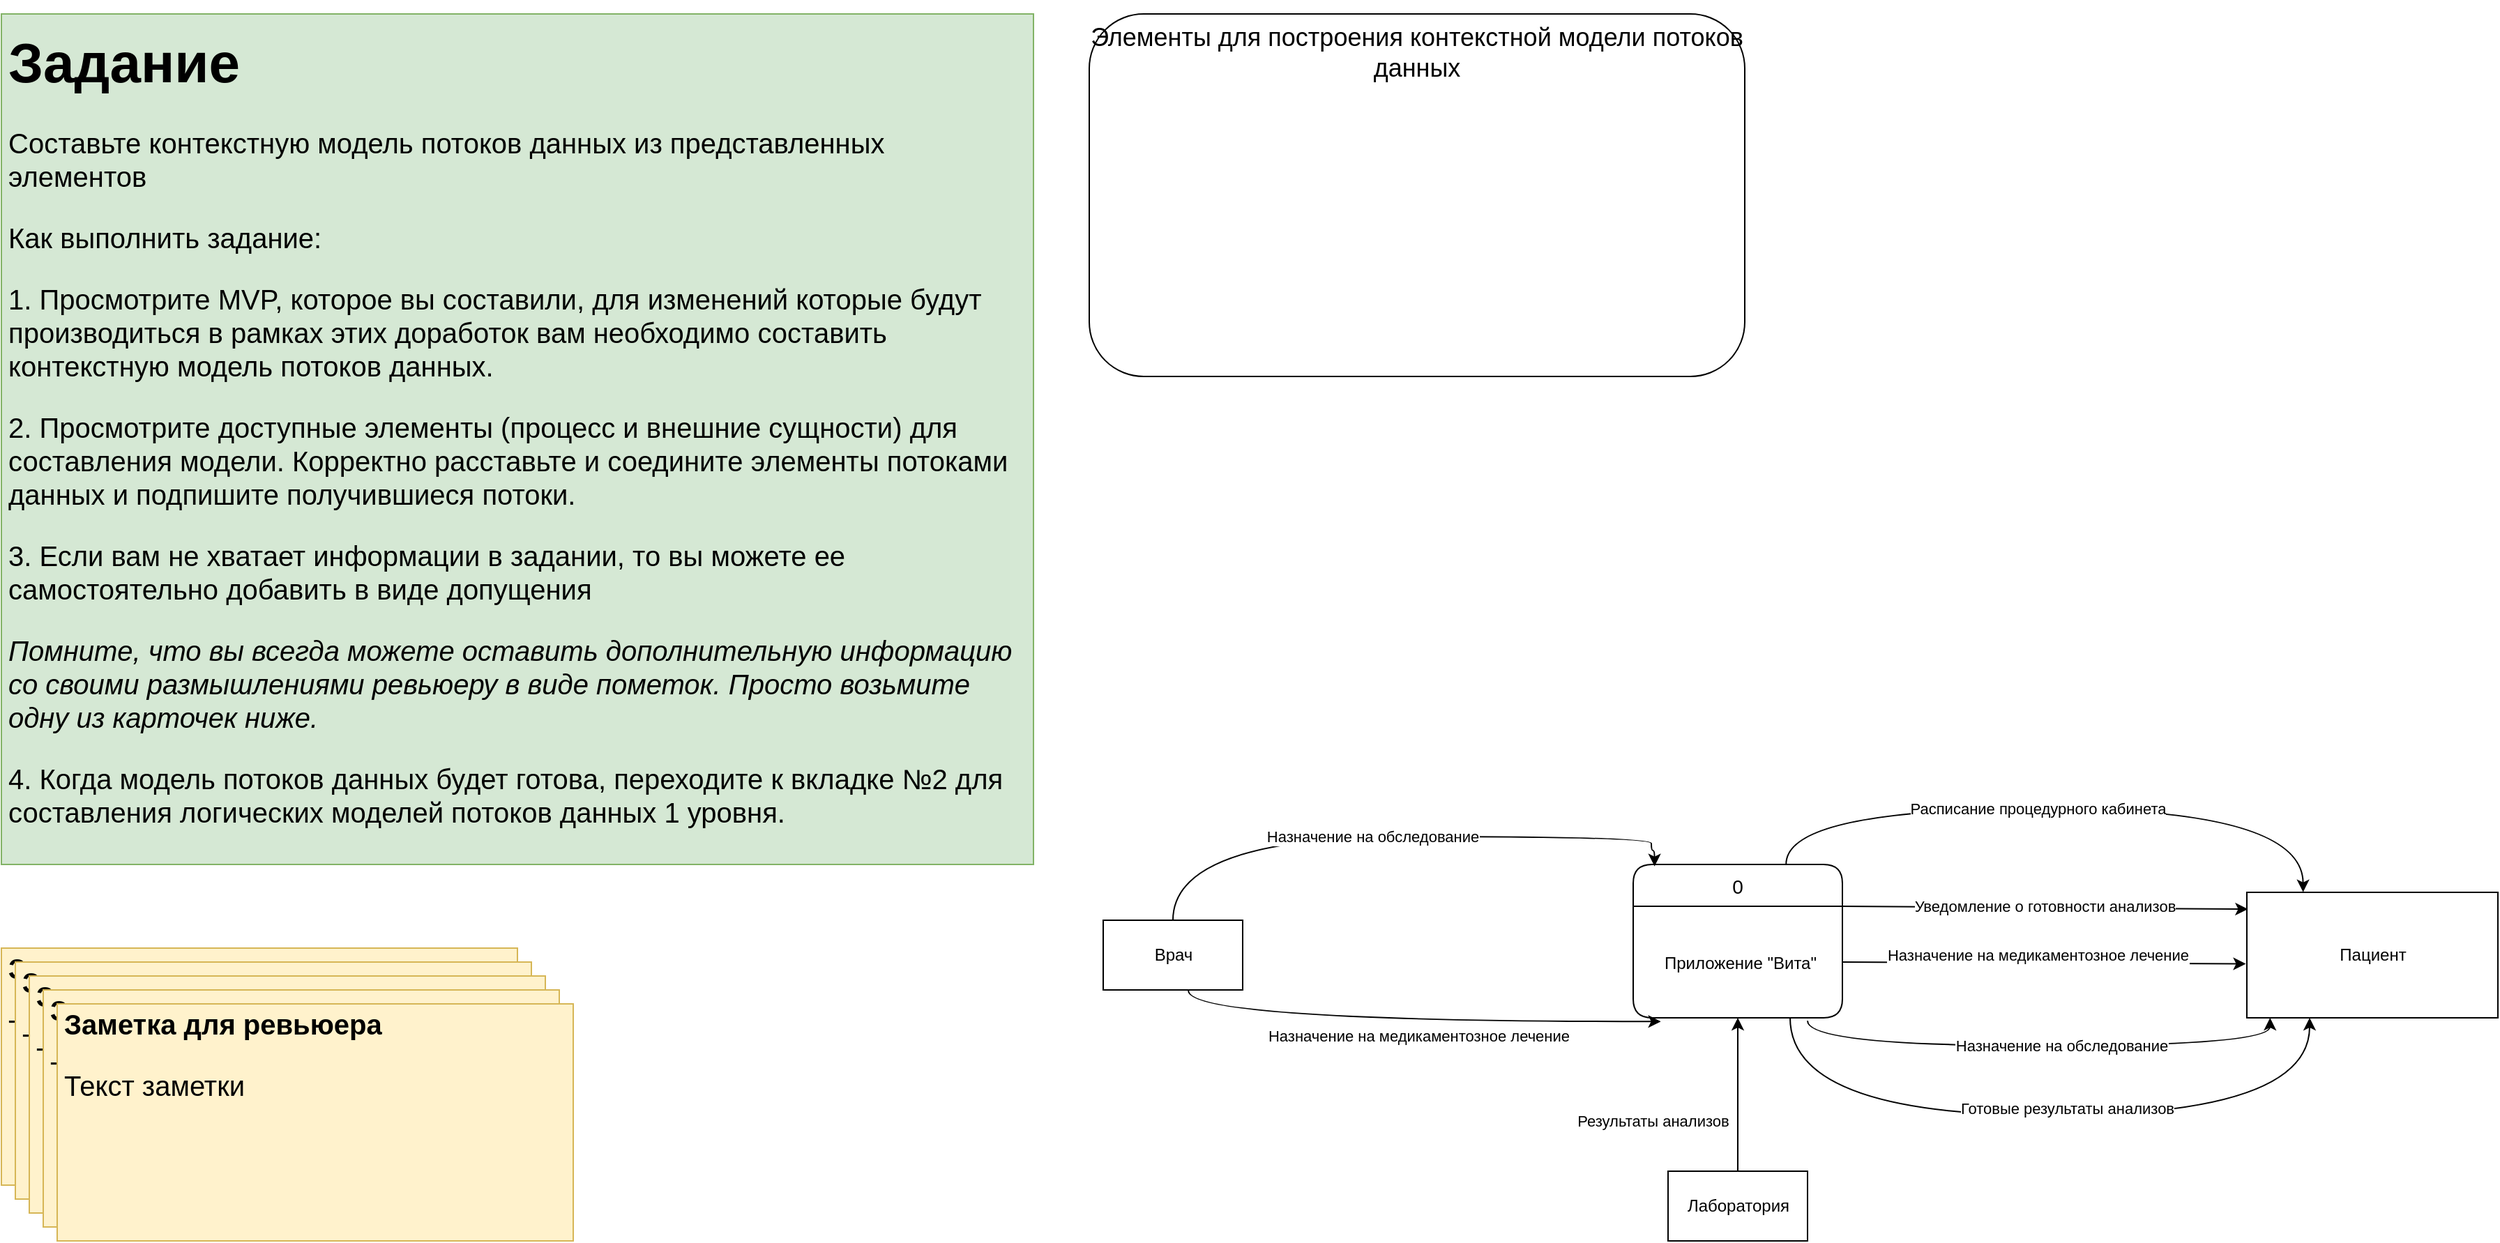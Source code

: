 <mxfile version="26.2.13" pages="2">
  <diagram id="FZimzOWbiY0pmrnXrLaN" name="DFD контекстная">
    <mxGraphModel dx="2255" dy="1994" grid="1" gridSize="10" guides="1" tooltips="1" connect="1" arrows="1" fold="1" page="1" pageScale="1" pageWidth="827" pageHeight="1169" math="0" shadow="0">
      <root>
        <mxCell id="0" />
        <mxCell id="1" parent="0" />
        <mxCell id="komNeLyyzliTDDAAMzvB-7" value="&lt;font style=&quot;font-size: 18px;&quot;&gt;Элементы для построения&amp;nbsp;&lt;span style=&quot;caret-color: rgb(0, 0, 0); text-align: start; text-size-adjust: auto;&quot; data-reactroot=&quot;&quot; class=&quot;notion-enable-hover&quot; data-token-index=&quot;0&quot;&gt;контекстной модели потоков данных&lt;/span&gt;&lt;/font&gt;" style="rounded=1;whiteSpace=wrap;html=1;verticalAlign=top;" parent="1" vertex="1">
          <mxGeometry x="10" y="-1120" width="470" height="260" as="geometry" />
        </mxCell>
        <mxCell id="komNeLyyzliTDDAAMzvB-3" value="Врач" style="html=1;dashed=0;whitespace=wrap;" parent="1" vertex="1">
          <mxGeometry x="20" y="-470" width="100" height="50" as="geometry" />
        </mxCell>
        <mxCell id="komNeLyyzliTDDAAMzvB-4" value="Лаборатория" style="html=1;dashed=0;whitespace=wrap;" parent="1" vertex="1">
          <mxGeometry x="425" y="-290" width="100" height="50" as="geometry" />
        </mxCell>
        <mxCell id="komNeLyyzliTDDAAMzvB-5" value="Пациент" style="html=1;dashed=0;whitespace=wrap;" parent="1" vertex="1">
          <mxGeometry x="840" y="-490" width="180" height="90" as="geometry" />
        </mxCell>
        <mxCell id="komNeLyyzliTDDAAMzvB-8" value="&lt;h1&gt;&lt;font style=&quot;font-size: 40px;&quot;&gt;Задание&lt;/font&gt;&lt;/h1&gt;&lt;font style=&quot;font-size: 20px;&quot;&gt;Составьте контекстную модель потоков данных из представленных элементов&lt;br&gt;&lt;/font&gt;&lt;p style=&quot;font-size: 20px;&quot;&gt;&lt;font style=&quot;font-size: 20px;&quot;&gt;Как выполнить задание:&lt;/font&gt;&lt;/p&gt;&lt;p style=&quot;font-size: 20px;&quot;&gt;&lt;font style=&quot;font-size: 20px;&quot;&gt;1. Просмотрите MVP, которое вы составили, для изменений которые будут производиться в рамках этих доработок вам необходимо составить контекстную модель потоков данных.&amp;nbsp;&lt;/font&gt;&lt;/p&gt;&lt;p style=&quot;font-size: 20px;&quot;&gt;2. Просмотрите доступные элементы (процесс и внешние сущности) для составления модели.&lt;span style=&quot;background-color: initial;&quot;&gt;&amp;nbsp;Корректно расставьте и соедините элементы потоками данных и подпишите получившиеся потоки.&lt;/span&gt;&lt;/p&gt;&lt;p style=&quot;font-size: 20px;&quot;&gt;&lt;font style=&quot;font-size: 20px;&quot;&gt;3. Если вам не хватает информации в задании, то вы можете ее самостоятельно добавить в виде допущения&lt;/font&gt;&lt;/p&gt;&lt;p style=&quot;font-size: 20px;&quot;&gt;&lt;i&gt;Помните, что вы всегда можете оставить дополнительную информацию со своими размышлениями ревьюеру в виде пометок. Просто возьмите одну из карточек ниже.&amp;nbsp;&lt;/i&gt;&lt;/p&gt;&lt;p style=&quot;font-size: 20px;&quot;&gt;&lt;font style=&quot;font-size: 20px;&quot;&gt;4. Когда модель потоков данных будет готова, переходите к вкладке №2 для составления логических моделей потоков данных 1 уровня.&lt;/font&gt;&lt;/p&gt;" style="text;html=1;strokeColor=#82b366;fillColor=#d5e8d4;spacing=5;spacingTop=-20;whiteSpace=wrap;overflow=hidden;rounded=0;fontSize=16;" parent="1" vertex="1">
          <mxGeometry x="-770" y="-1120" width="740" height="610" as="geometry" />
        </mxCell>
        <mxCell id="komNeLyyzliTDDAAMzvB-9" value="&lt;h1 style=&quot;font-size: 20px;&quot;&gt;&lt;font style=&quot;font-size: 20px;&quot;&gt;Заметка для ревьюера&lt;/font&gt;&lt;/h1&gt;&lt;p style=&quot;font-size: 20px;&quot;&gt;&lt;font style=&quot;font-size: 20px;&quot;&gt;Текст заметки&lt;/font&gt;&lt;/p&gt;" style="text;html=1;strokeColor=#d6b656;fillColor=#fff2cc;spacing=5;spacingTop=-20;whiteSpace=wrap;overflow=hidden;rounded=0;fontSize=20;" parent="1" vertex="1">
          <mxGeometry x="-770" y="-450" width="370" height="170" as="geometry" />
        </mxCell>
        <mxCell id="komNeLyyzliTDDAAMzvB-10" value="&lt;h1 style=&quot;font-size: 20px;&quot;&gt;&lt;font style=&quot;font-size: 20px;&quot;&gt;Заметка для ревьюера&lt;/font&gt;&lt;/h1&gt;&lt;p style=&quot;font-size: 20px;&quot;&gt;&lt;font style=&quot;font-size: 20px;&quot;&gt;Текст заметки&lt;/font&gt;&lt;/p&gt;" style="text;html=1;strokeColor=#d6b656;fillColor=#fff2cc;spacing=5;spacingTop=-20;whiteSpace=wrap;overflow=hidden;rounded=0;fontSize=20;" parent="1" vertex="1">
          <mxGeometry x="-760" y="-440" width="370" height="170" as="geometry" />
        </mxCell>
        <mxCell id="komNeLyyzliTDDAAMzvB-11" value="&lt;h1 style=&quot;font-size: 20px;&quot;&gt;&lt;font style=&quot;font-size: 20px;&quot;&gt;Заметка для ревьюера&lt;/font&gt;&lt;/h1&gt;&lt;p style=&quot;font-size: 20px;&quot;&gt;&lt;font style=&quot;font-size: 20px;&quot;&gt;Текст заметки&lt;/font&gt;&lt;/p&gt;" style="text;html=1;strokeColor=#d6b656;fillColor=#fff2cc;spacing=5;spacingTop=-20;whiteSpace=wrap;overflow=hidden;rounded=0;fontSize=20;" parent="1" vertex="1">
          <mxGeometry x="-750" y="-430" width="370" height="170" as="geometry" />
        </mxCell>
        <mxCell id="komNeLyyzliTDDAAMzvB-12" value="&lt;h1 style=&quot;font-size: 20px;&quot;&gt;&lt;font style=&quot;font-size: 20px;&quot;&gt;Заметка для ревьюера&lt;/font&gt;&lt;/h1&gt;&lt;p style=&quot;font-size: 20px;&quot;&gt;&lt;font style=&quot;font-size: 20px;&quot;&gt;Текст заметки&lt;/font&gt;&lt;/p&gt;" style="text;html=1;strokeColor=#d6b656;fillColor=#fff2cc;spacing=5;spacingTop=-20;whiteSpace=wrap;overflow=hidden;rounded=0;fontSize=20;" parent="1" vertex="1">
          <mxGeometry x="-740" y="-420" width="370" height="170" as="geometry" />
        </mxCell>
        <mxCell id="komNeLyyzliTDDAAMzvB-13" value="&lt;h1 style=&quot;font-size: 20px;&quot;&gt;&lt;font style=&quot;font-size: 20px;&quot;&gt;Заметка для ревьюера&lt;/font&gt;&lt;/h1&gt;&lt;p style=&quot;font-size: 20px;&quot;&gt;&lt;font style=&quot;font-size: 20px;&quot;&gt;Текст заметки&lt;/font&gt;&lt;/p&gt;" style="text;html=1;strokeColor=#d6b656;fillColor=#fff2cc;spacing=5;spacingTop=-20;whiteSpace=wrap;overflow=hidden;rounded=0;fontSize=20;" parent="1" vertex="1">
          <mxGeometry x="-730" y="-410" width="370" height="170" as="geometry" />
        </mxCell>
        <mxCell id="rhUK0AfXt017CsrgmApv-1" value="0" style="swimlane;childLayout=stackLayout;horizontal=1;startSize=30;horizontalStack=0;rounded=1;fontSize=14;fontStyle=0;strokeWidth=1;resizeParent=0;resizeLast=1;shadow=0;dashed=0;align=center;fillColor=#FFFFFF;" parent="1" vertex="1">
          <mxGeometry x="400" y="-510" width="150" height="110" as="geometry" />
        </mxCell>
        <mxCell id="rhUK0AfXt017CsrgmApv-2" value="Приложение &quot;Вита&quot;" style="align=center;strokeColor=none;fillColor=none;spacingLeft=4;fontSize=12;verticalAlign=middle;resizable=0;rotatable=0;part=1;" parent="rhUK0AfXt017CsrgmApv-1" vertex="1">
          <mxGeometry y="30" width="150" height="80" as="geometry" />
        </mxCell>
        <mxCell id="-xv1wTOaCMGoX4qrAlVD-1" value="" style="endArrow=classic;html=1;rounded=0;edgeStyle=orthogonalEdgeStyle;curved=1;entryX=0.102;entryY=0.012;entryDx=0;entryDy=0;entryPerimeter=0;exitX=0.5;exitY=0;exitDx=0;exitDy=0;" parent="1" source="komNeLyyzliTDDAAMzvB-3" target="rhUK0AfXt017CsrgmApv-1" edge="1">
          <mxGeometry width="50" height="50" relative="1" as="geometry">
            <mxPoint x="74.0" y="-534.2" as="sourcePoint" />
            <mxPoint x="413.05" y="-574.66" as="targetPoint" />
            <Array as="points">
              <mxPoint x="70" y="-530" />
              <mxPoint x="413" y="-530" />
              <mxPoint x="413" y="-520" />
              <mxPoint x="415" y="-520" />
            </Array>
          </mxGeometry>
        </mxCell>
        <mxCell id="rqwDStogeKvwR1cn4bST-1" value="Назначение на обследование" style="edgeLabel;html=1;align=center;verticalAlign=middle;resizable=0;points=[];" parent="-xv1wTOaCMGoX4qrAlVD-1" connectable="0" vertex="1">
          <mxGeometry x="-0.199" y="2" relative="1" as="geometry">
            <mxPoint x="32" y="2" as="offset" />
          </mxGeometry>
        </mxCell>
        <mxCell id="rqwDStogeKvwR1cn4bST-2" value="" style="endArrow=classic;html=1;rounded=0;entryX=0.098;entryY=0.999;entryDx=0;entryDy=0;exitX=0.84;exitY=1.025;exitDx=0;exitDy=0;exitPerimeter=0;entryPerimeter=0;edgeStyle=orthogonalEdgeStyle;curved=1;" parent="1" edge="1">
          <mxGeometry width="50" height="50" relative="1" as="geometry">
            <mxPoint x="525" y="-397.91" as="sourcePoint" />
            <mxPoint x="856.64" y="-400.0" as="targetPoint" />
            <Array as="points">
              <mxPoint x="525" y="-380" />
              <mxPoint x="857" y="-380" />
            </Array>
          </mxGeometry>
        </mxCell>
        <mxCell id="rqwDStogeKvwR1cn4bST-3" value="&lt;div&gt;Назначение на обследование&lt;/div&gt;" style="edgeLabel;html=1;align=center;verticalAlign=middle;resizable=0;points=[];" parent="rqwDStogeKvwR1cn4bST-2" connectable="0" vertex="1">
          <mxGeometry x="0.006" y="-5" relative="1" as="geometry">
            <mxPoint x="14" y="-5" as="offset" />
          </mxGeometry>
        </mxCell>
        <mxCell id="rqwDStogeKvwR1cn4bST-5" value="" style="endArrow=classic;html=1;rounded=0;exitX=0.731;exitY=-0.002;exitDx=0;exitDy=0;entryX=0.224;entryY=-0.002;entryDx=0;entryDy=0;entryPerimeter=0;exitPerimeter=0;edgeStyle=orthogonalEdgeStyle;curved=1;" parent="1" source="rhUK0AfXt017CsrgmApv-1" target="komNeLyyzliTDDAAMzvB-5" edge="1">
          <mxGeometry width="50" height="50" relative="1" as="geometry">
            <mxPoint x="430" y="-660" as="sourcePoint" />
            <mxPoint x="880" y="-560" as="targetPoint" />
            <Array as="points">
              <mxPoint x="510" y="-550" />
              <mxPoint x="880" y="-550" />
            </Array>
          </mxGeometry>
        </mxCell>
        <mxCell id="rqwDStogeKvwR1cn4bST-6" value="Расписание процедурного кабинета" style="edgeLabel;html=1;align=center;verticalAlign=middle;resizable=0;points=[];" parent="rqwDStogeKvwR1cn4bST-5" connectable="0" vertex="1">
          <mxGeometry x="-0.727" y="2" relative="1" as="geometry">
            <mxPoint x="156" y="2" as="offset" />
          </mxGeometry>
        </mxCell>
        <mxCell id="rqwDStogeKvwR1cn4bST-7" value="" style="endArrow=classic;html=1;rounded=0;entryX=0.5;entryY=1;entryDx=0;entryDy=0;exitX=0.5;exitY=0;exitDx=0;exitDy=0;" parent="1" source="komNeLyyzliTDDAAMzvB-4" target="rhUK0AfXt017CsrgmApv-2" edge="1">
          <mxGeometry width="50" height="50" relative="1" as="geometry">
            <mxPoint x="430" y="-460" as="sourcePoint" />
            <mxPoint x="480" y="-510" as="targetPoint" />
          </mxGeometry>
        </mxCell>
        <mxCell id="rqwDStogeKvwR1cn4bST-8" value="Результаты анализов" style="edgeLabel;html=1;align=center;verticalAlign=middle;resizable=0;points=[];" parent="rqwDStogeKvwR1cn4bST-7" connectable="0" vertex="1">
          <mxGeometry x="0.034" y="-3" relative="1" as="geometry">
            <mxPoint x="-64" y="21" as="offset" />
          </mxGeometry>
        </mxCell>
        <mxCell id="rqwDStogeKvwR1cn4bST-10" value="" style="endArrow=classic;html=1;rounded=0;exitX=0.75;exitY=1;exitDx=0;exitDy=0;entryX=0.25;entryY=1;entryDx=0;entryDy=0;edgeStyle=orthogonalEdgeStyle;curved=1;" parent="1" source="rhUK0AfXt017CsrgmApv-2" target="komNeLyyzliTDDAAMzvB-5" edge="1">
          <mxGeometry width="50" height="50" relative="1" as="geometry">
            <mxPoint x="430" y="-460" as="sourcePoint" />
            <mxPoint x="810" y="-400" as="targetPoint" />
            <Array as="points">
              <mxPoint x="512" y="-330" />
              <mxPoint x="885" y="-330" />
            </Array>
          </mxGeometry>
        </mxCell>
        <mxCell id="rqwDStogeKvwR1cn4bST-11" value="Готовые результаты анализов" style="edgeLabel;html=1;align=center;verticalAlign=middle;resizable=0;points=[];" parent="rqwDStogeKvwR1cn4bST-10" connectable="0" vertex="1">
          <mxGeometry x="0.346" relative="1" as="geometry">
            <mxPoint x="-77" y="-5" as="offset" />
          </mxGeometry>
        </mxCell>
        <mxCell id="rqwDStogeKvwR1cn4bST-12" value="" style="endArrow=classic;html=1;rounded=0;entryX=0.004;entryY=0.134;entryDx=0;entryDy=0;entryPerimeter=0;exitX=1;exitY=0;exitDx=0;exitDy=0;" parent="1" source="rhUK0AfXt017CsrgmApv-2" target="komNeLyyzliTDDAAMzvB-5" edge="1">
          <mxGeometry width="50" height="50" relative="1" as="geometry">
            <mxPoint x="430" y="-480" as="sourcePoint" />
            <mxPoint x="480" y="-530" as="targetPoint" />
          </mxGeometry>
        </mxCell>
        <mxCell id="rqwDStogeKvwR1cn4bST-13" value="Уведомление о готовности анализов" style="edgeLabel;html=1;align=center;verticalAlign=middle;resizable=0;points=[];" parent="rqwDStogeKvwR1cn4bST-12" connectable="0" vertex="1">
          <mxGeometry x="-0.006" relative="1" as="geometry">
            <mxPoint y="-1" as="offset" />
          </mxGeometry>
        </mxCell>
        <mxCell id="rqwDStogeKvwR1cn4bST-14" value="" style="endArrow=classic;html=1;rounded=0;exitX=0.611;exitY=1.009;exitDx=0;exitDy=0;entryX=0.132;entryY=1.033;entryDx=0;entryDy=0;exitPerimeter=0;entryPerimeter=0;edgeStyle=orthogonalEdgeStyle;curved=1;" parent="1" source="komNeLyyzliTDDAAMzvB-3" target="rhUK0AfXt017CsrgmApv-2" edge="1">
          <mxGeometry width="50" height="50" relative="1" as="geometry">
            <mxPoint x="590" y="-530" as="sourcePoint" />
            <mxPoint x="640" y="-580" as="targetPoint" />
          </mxGeometry>
        </mxCell>
        <mxCell id="rqwDStogeKvwR1cn4bST-15" value="Назначение на медикаментозное лечение" style="edgeLabel;html=1;align=center;verticalAlign=middle;resizable=0;points=[];" parent="rqwDStogeKvwR1cn4bST-14" connectable="0" vertex="1">
          <mxGeometry x="0.174" relative="1" as="geometry">
            <mxPoint x="-25" y="10" as="offset" />
          </mxGeometry>
        </mxCell>
        <mxCell id="rqwDStogeKvwR1cn4bST-16" value="" style="endArrow=classic;html=1;rounded=0;entryX=-0.004;entryY=0.57;entryDx=0;entryDy=0;exitX=1;exitY=0.5;exitDx=0;exitDy=0;entryPerimeter=0;" parent="1" source="rhUK0AfXt017CsrgmApv-2" target="komNeLyyzliTDDAAMzvB-5" edge="1">
          <mxGeometry width="50" height="50" relative="1" as="geometry">
            <mxPoint x="590" y="-530" as="sourcePoint" />
            <mxPoint x="640" y="-580" as="targetPoint" />
          </mxGeometry>
        </mxCell>
        <mxCell id="rqwDStogeKvwR1cn4bST-17" value="Назначение на медикаментозное лечение" style="edgeLabel;html=1;align=center;verticalAlign=middle;resizable=0;points=[];" parent="rqwDStogeKvwR1cn4bST-16" connectable="0" vertex="1">
          <mxGeometry x="-0.791" y="2" relative="1" as="geometry">
            <mxPoint x="110" y="-3" as="offset" />
          </mxGeometry>
        </mxCell>
      </root>
    </mxGraphModel>
  </diagram>
  <diagram id="5hfhekeH1kYWlCb4wukP" name="DFD логические">
    <mxGraphModel grid="1" page="1" gridSize="10" guides="1" tooltips="1" connect="1" arrows="1" fold="1" pageScale="1" pageWidth="827" pageHeight="1169" math="0" shadow="0">
      <root>
        <mxCell id="0" />
        <mxCell id="1" parent="0" />
        <mxCell id="a9Sl7O8uez9xCAdCzFx1-1" value="&lt;font style=&quot;font-size: 20px;&quot;&gt;Элементы для построения л&lt;span style=&quot;caret-color: rgb(0, 0, 0); text-align: start; text-size-adjust: auto;&quot; data-reactroot=&quot;&quot; class=&quot;notion-enable-hover&quot; data-token-index=&quot;0&quot;&gt;огических моделей потоков данных уровня 1&lt;/span&gt;&lt;/font&gt;" style="rounded=1;whiteSpace=wrap;html=1;verticalAlign=top;" vertex="1" parent="1">
          <mxGeometry x="14" y="-1120" width="800" height="320" as="geometry" />
        </mxCell>
        <mxCell id="a9Sl7O8uez9xCAdCzFx1-50" value="Пациент" style="html=1;fontSize=11;" vertex="1" parent="1">
          <mxGeometry x="40" y="-1070" width="110" height="50" as="geometry" />
        </mxCell>
        <mxCell id="a9Sl7O8uez9xCAdCzFx1-51" value="Врач" style="html=1;fontSize=11;" vertex="1" parent="1">
          <mxGeometry x="170" y="-1070" width="110" height="50" as="geometry" />
        </mxCell>
        <mxCell id="a9Sl7O8uez9xCAdCzFx1-52" value="Пациент" style="html=1;fontSize=11;" vertex="1" parent="1">
          <mxGeometry x="510" y="-1070" width="110" height="50" as="geometry" />
        </mxCell>
        <mxCell id="a9Sl7O8uez9xCAdCzFx1-53" value="Врач" style="html=1;fontSize=11;" vertex="1" parent="1">
          <mxGeometry x="640" y="-1070" width="110" height="50" as="geometry" />
        </mxCell>
        <mxCell id="a9Sl7O8uez9xCAdCzFx1-55" value="Лаборатория" style="html=1;fontSize=11;" vertex="1" parent="1">
          <mxGeometry x="100" y="-1010" width="110" height="50" as="geometry" />
        </mxCell>
        <mxCell id="JQqJk8gsrpiBfC45wu2H-1" value="&lt;h1&gt;&lt;font style=&quot;font-size: 40px;&quot;&gt;Задание&lt;/font&gt;&lt;/h1&gt;&lt;font style=&quot;font-size: 20px;&quot;&gt;Составьте две логические модели потоков данных 1 уровня из представленных элементов. По одной для каждого процесса.&lt;br&gt;&lt;/font&gt;&lt;p style=&quot;font-size: 20px;&quot;&gt;&lt;font style=&quot;font-size: 20px;&quot;&gt;Как выполнить задание:&lt;/font&gt;&lt;/p&gt;&lt;span style=&quot;font-size: 20px;&quot;&gt;1. Просмотрите MVP, которое вы составили, для изменений которые будут производиться в рамках этих доработок вам необходимо составить две логические модели потоков данных.&amp;nbsp;&lt;/span&gt;&lt;p style=&quot;font-size: 20px;&quot;&gt;2. Просмотрите доступные элементы (процесс и внешние сущности) для составления модели.&lt;span style=&quot;background-color: initial;&quot;&gt;&amp;nbsp;Корректно расставьте, соедините элементы потоками данных и подпишите получившиеся потоки.&amp;nbsp;&lt;/span&gt;&lt;/p&gt;&lt;p style=&quot;font-size: 20px;&quot;&gt;3. Добавьте в модели потоков данных к каждому процессу недостающие хранилища данных.&lt;/p&gt;&lt;p style=&quot;font-size: 20px;&quot;&gt;&lt;font style=&quot;font-size: 20px;&quot;&gt;4. Если вам не хватает информации в задании, то вы можете ее самостоятельно добавить в виде допущения&lt;/font&gt;&lt;/p&gt;&lt;p style=&quot;font-size: 20px;&quot;&gt;&lt;i&gt;Помните, что вы всегда можете оставить дополнительную информацию со своими размышлениями ревьюеру в виде пометок. Просто возьмите одну из карточек ниже.&amp;nbsp;&lt;/i&gt;&lt;/p&gt;&lt;p style=&quot;font-size: 20px;&quot;&gt;&lt;font style=&quot;font-size: 20px;&quot;&gt;5. Когда модели потоков данных будут готовы сохраните получившийся файл в формате .drawio, он понадобиться вам в части &quot;Ревью&quot;&lt;/font&gt;&lt;/p&gt;" style="text;html=1;strokeColor=#82b366;fillColor=#d5e8d4;spacing=5;spacingTop=-20;whiteSpace=wrap;overflow=hidden;rounded=0;fontSize=16;" vertex="1" parent="1">
          <mxGeometry x="-770" y="-1120" width="740" height="660" as="geometry" />
        </mxCell>
        <mxCell id="JQqJk8gsrpiBfC45wu2H-2" value="&lt;h1 style=&quot;font-size: 20px;&quot;&gt;&lt;font style=&quot;font-size: 20px;&quot;&gt;Заметка для ревьюера&lt;/font&gt;&lt;/h1&gt;&lt;p style=&quot;font-size: 20px;&quot;&gt;&lt;font style=&quot;font-size: 20px;&quot;&gt;Текст заметки&lt;/font&gt;&lt;/p&gt;" style="text;html=1;strokeColor=#d6b656;fillColor=#fff2cc;spacing=5;spacingTop=-20;whiteSpace=wrap;overflow=hidden;rounded=0;fontSize=20;" vertex="1" parent="1">
          <mxGeometry x="-770" y="-410" width="370" height="170" as="geometry" />
        </mxCell>
        <mxCell id="JQqJk8gsrpiBfC45wu2H-3" value="&lt;h1 style=&quot;font-size: 20px;&quot;&gt;&lt;font style=&quot;font-size: 20px;&quot;&gt;Заметка для ревьюера&lt;/font&gt;&lt;/h1&gt;&lt;p style=&quot;font-size: 20px;&quot;&gt;&lt;font style=&quot;font-size: 20px;&quot;&gt;Текст заметки&lt;/font&gt;&lt;/p&gt;" style="text;html=1;strokeColor=#d6b656;fillColor=#fff2cc;spacing=5;spacingTop=-20;whiteSpace=wrap;overflow=hidden;rounded=0;fontSize=20;" vertex="1" parent="1">
          <mxGeometry x="-760" y="-400" width="370" height="170" as="geometry" />
        </mxCell>
        <mxCell id="JQqJk8gsrpiBfC45wu2H-4" value="&lt;h1 style=&quot;font-size: 20px;&quot;&gt;&lt;font style=&quot;font-size: 20px;&quot;&gt;Заметка для ревьюера&lt;/font&gt;&lt;/h1&gt;&lt;p style=&quot;font-size: 20px;&quot;&gt;&lt;font style=&quot;font-size: 20px;&quot;&gt;Текст заметки&lt;/font&gt;&lt;/p&gt;" style="text;html=1;strokeColor=#d6b656;fillColor=#fff2cc;spacing=5;spacingTop=-20;whiteSpace=wrap;overflow=hidden;rounded=0;fontSize=20;" vertex="1" parent="1">
          <mxGeometry x="-750" y="-390" width="370" height="170" as="geometry" />
        </mxCell>
        <mxCell id="JQqJk8gsrpiBfC45wu2H-5" value="&lt;h1 style=&quot;font-size: 20px;&quot;&gt;&lt;font style=&quot;font-size: 20px;&quot;&gt;Заметка для ревьюера&lt;/font&gt;&lt;/h1&gt;&lt;p style=&quot;font-size: 20px;&quot;&gt;&lt;font style=&quot;font-size: 20px;&quot;&gt;Текст заметки&lt;/font&gt;&lt;/p&gt;" style="text;html=1;strokeColor=#d6b656;fillColor=#fff2cc;spacing=5;spacingTop=-20;whiteSpace=wrap;overflow=hidden;rounded=0;fontSize=20;" vertex="1" parent="1">
          <mxGeometry x="-740" y="-380" width="370" height="170" as="geometry" />
        </mxCell>
        <mxCell id="TyFQIvKSNbhwDLeUT2OL-1" value="1" style="swimlane;childLayout=stackLayout;horizontal=1;startSize=30;horizontalStack=0;rounded=1;fontSize=14;fontStyle=0;strokeWidth=1;resizeParent=0;resizeLast=1;shadow=0;dashed=0;align=center;fillColor=#FFFFFF;" vertex="1" parent="1">
          <mxGeometry x="80" y="-940" width="150" height="110" as="geometry" />
        </mxCell>
        <mxCell id="TyFQIvKSNbhwDLeUT2OL-2" value="Пройти обследование" style="align=center;strokeColor=none;fillColor=none;spacingLeft=4;fontSize=12;verticalAlign=middle;resizable=0;rotatable=0;part=1;" vertex="1" parent="TyFQIvKSNbhwDLeUT2OL-1">
          <mxGeometry y="30" width="150" height="80" as="geometry" />
        </mxCell>
        <mxCell id="jfRJq12P8PdNFq7zpwv4-1" value="2" style="swimlane;childLayout=stackLayout;horizontal=1;startSize=30;horizontalStack=0;rounded=1;fontSize=14;fontStyle=0;strokeWidth=1;resizeParent=0;resizeLast=1;shadow=0;dashed=0;align=center;fillColor=#FFFFFF;" vertex="1" parent="1">
          <mxGeometry x="560" y="-1000" width="150" height="110" as="geometry" />
        </mxCell>
        <mxCell id="jfRJq12P8PdNFq7zpwv4-2" value="Пройти&#xa;медикаментозное &#xa;лечение" style="align=center;strokeColor=none;fillColor=none;spacingLeft=4;fontSize=12;verticalAlign=middle;resizable=0;rotatable=0;part=1;" vertex="1" parent="jfRJq12P8PdNFq7zpwv4-1">
          <mxGeometry y="30" width="150" height="80" as="geometry" />
        </mxCell>
        <mxCell id="L70A5ztjR8rKNJokJIc0-8" value="Пациент" style="html=1;fontSize=11;" vertex="1" parent="1">
          <mxGeometry x="2170" y="-470" width="120" height="80" as="geometry" />
        </mxCell>
        <mxCell id="L70A5ztjR8rKNJokJIc0-9" value="Врач" style="html=1;fontSize=11;" vertex="1" parent="1">
          <mxGeometry x="1270" y="-445" width="110" height="50" as="geometry" />
        </mxCell>
        <mxCell id="L70A5ztjR8rKNJokJIc0-10" value="2" style="swimlane;childLayout=stackLayout;horizontal=1;startSize=30;horizontalStack=0;rounded=1;fontSize=14;fontStyle=0;strokeWidth=1;resizeParent=0;resizeLast=1;shadow=0;dashed=0;align=center;fillColor=#FFFFFF;" vertex="1" parent="1">
          <mxGeometry x="1680" y="-475" width="150" height="110" as="geometry" />
        </mxCell>
        <mxCell id="L70A5ztjR8rKNJokJIc0-11" value="Пройти&#xa;медикаментозное &#xa;лечение" style="align=center;strokeColor=none;fillColor=none;spacingLeft=4;fontSize=12;verticalAlign=middle;resizable=0;rotatable=0;part=1;" vertex="1" parent="L70A5ztjR8rKNJokJIc0-10">
          <mxGeometry y="30" width="150" height="80" as="geometry" />
        </mxCell>
        <mxCell id="L70A5ztjR8rKNJokJIc0-12" value="" style="endArrow=classic;html=1;rounded=0;exitX=1;exitY=0.5;exitDx=0;exitDy=0;entryX=-0.002;entryY=0.334;entryDx=0;entryDy=0;entryPerimeter=0;" edge="1" parent="1" source="L70A5ztjR8rKNJokJIc0-9" target="L70A5ztjR8rKNJokJIc0-11">
          <mxGeometry width="50" height="50" relative="1" as="geometry">
            <mxPoint x="1450" y="-250" as="sourcePoint" />
            <mxPoint x="1500" y="-300" as="targetPoint" />
          </mxGeometry>
        </mxCell>
        <mxCell id="L70A5ztjR8rKNJokJIc0-13" value="&lt;font style=&quot;vertical-align: inherit;&quot;&gt;&lt;font style=&quot;vertical-align: inherit;&quot;&gt;Назначение на медикаментозное лечение&lt;/font&gt;&lt;/font&gt;" style="edgeLabel;html=1;align=center;verticalAlign=middle;resizable=0;points=[];" vertex="1" connectable="0" parent="L70A5ztjR8rKNJokJIc0-12">
          <mxGeometry x="-0.486" y="-3" relative="1" as="geometry">
            <mxPoint x="73" y="-13" as="offset" />
          </mxGeometry>
        </mxCell>
        <mxCell id="6K7-s2O2QnYuFedG0h4t-11" value="" style="endArrow=classic;html=1;rounded=0;exitX=1;exitY=0.25;exitDx=0;exitDy=0;entryX=0.012;entryY=0.558;entryDx=0;entryDy=0;entryPerimeter=0;" edge="1" parent="1" source="L70A5ztjR8rKNJokJIc0-11" target="L70A5ztjR8rKNJokJIc0-8">
          <mxGeometry width="50" height="50" relative="1" as="geometry">
            <mxPoint x="1600" y="-150" as="sourcePoint" />
            <mxPoint x="1650" y="-200" as="targetPoint" />
          </mxGeometry>
        </mxCell>
        <mxCell id="6K7-s2O2QnYuFedG0h4t-12" value="Назначение на медикаментозное лечение" style="edgeLabel;html=1;align=center;verticalAlign=middle;resizable=0;points=[];" connectable="0" vertex="1" parent="6K7-s2O2QnYuFedG0h4t-11">
          <mxGeometry x="0.324" y="1" relative="1" as="geometry">
            <mxPoint x="-95" y="-6" as="offset" />
          </mxGeometry>
        </mxCell>
        <mxCell id="tlpzsxxJ8cz3qUtW_Xs9-31" value="D1" style="html=1;dashed=0;whiteSpace=wrap;shape=mxgraph.dfd.dataStoreID;align=left;spacingLeft=3;points=[[0,0],[0.5,0],[1,0],[0,0.5],[1,0.5],[0,1],[0.5,1],[1,1]];" vertex="1" parent="1">
          <mxGeometry x="1685" y="-650" width="100" height="30" as="geometry" />
        </mxCell>
        <mxCell id="tlpzsxxJ8cz3qUtW_Xs9-32" value="Данные пациента" style="text;html=1;align=center;verticalAlign=middle;whiteSpace=wrap;rounded=0;" vertex="1" parent="1">
          <mxGeometry x="1725" y="-650" width="110" height="30" as="geometry" />
        </mxCell>
        <mxCell id="tlpzsxxJ8cz3qUtW_Xs9-33" value="Данные пациента" style="endArrow=classic;html=1;rounded=0;exitX=0.25;exitY=1;exitDx=0;exitDy=0;entryX=0.48;entryY=-0.002;entryDx=0;entryDy=0;entryPerimeter=0;" edge="1" parent="1" source="tlpzsxxJ8cz3qUtW_Xs9-32" target="L70A5ztjR8rKNJokJIc0-10">
          <mxGeometry x="-0.014" y="10" width="50" height="50" relative="1" as="geometry">
            <mxPoint x="1778" y="-590" as="sourcePoint" />
            <mxPoint x="1710" y="-510" as="targetPoint" />
            <mxPoint as="offset" />
          </mxGeometry>
        </mxCell>
        <mxCell id="ON08YwDZ9W8FQqUgZkx1-6" value="Пациент" style="html=1;fontSize=11;" vertex="1" parent="1">
          <mxGeometry x="770" y="-520" width="140" height="90" as="geometry" />
        </mxCell>
        <mxCell id="ON08YwDZ9W8FQqUgZkx1-7" value="Лаборатория" style="html=1;fontSize=11;" vertex="1" parent="1">
          <mxGeometry x="450" y="-660" width="110" height="50" as="geometry" />
        </mxCell>
        <mxCell id="ON08YwDZ9W8FQqUgZkx1-8" value="1" style="swimlane;childLayout=stackLayout;horizontal=1;startSize=30;horizontalStack=0;rounded=1;fontSize=14;fontStyle=0;strokeWidth=1;resizeParent=0;resizeLast=1;shadow=0;dashed=0;align=center;fillColor=#FFFFFF;" vertex="1" parent="1">
          <mxGeometry x="430" y="-530" width="150" height="110" as="geometry" />
        </mxCell>
        <mxCell id="ON08YwDZ9W8FQqUgZkx1-9" value="Пройти обследование" style="align=center;strokeColor=none;fillColor=none;spacingLeft=4;fontSize=12;verticalAlign=middle;resizable=0;rotatable=0;part=1;" vertex="1" parent="ON08YwDZ9W8FQqUgZkx1-8">
          <mxGeometry y="30" width="150" height="80" as="geometry" />
        </mxCell>
        <mxCell id="ON08YwDZ9W8FQqUgZkx1-10" value="" style="endArrow=classic;html=1;rounded=0;exitX=0.997;exitY=0.4;exitDx=0;exitDy=0;entryX=-0.012;entryY=0.342;entryDx=0;entryDy=0;exitPerimeter=0;entryPerimeter=0;" edge="1" parent="1" target="ON08YwDZ9W8FQqUgZkx1-9">
          <mxGeometry width="50" height="50" relative="1" as="geometry">
            <mxPoint x="230" y="-474" as="sourcePoint" />
            <mxPoint x="420" y="-474" as="targetPoint" />
          </mxGeometry>
        </mxCell>
        <mxCell id="ON08YwDZ9W8FQqUgZkx1-11" value="&lt;font style=&quot;vertical-align: inherit;&quot;&gt;&lt;font style=&quot;vertical-align: inherit;&quot;&gt;&lt;font style=&quot;vertical-align: inherit;&quot;&gt;&lt;font style=&quot;vertical-align: inherit;&quot;&gt;Назначение на обследование&lt;/font&gt;&lt;/font&gt;&lt;/font&gt;&lt;/font&gt;" style="edgeLabel;html=1;align=center;verticalAlign=middle;resizable=0;points=[];" connectable="0" vertex="1" parent="ON08YwDZ9W8FQqUgZkx1-10">
          <mxGeometry x="-0.279" relative="1" as="geometry">
            <mxPoint x="22" as="offset" />
          </mxGeometry>
        </mxCell>
        <mxCell id="ON08YwDZ9W8FQqUgZkx1-15" value="" style="endArrow=classic;html=1;rounded=0;entryX=0.015;entryY=0.29;entryDx=0;entryDy=0;entryPerimeter=0;exitX=1.004;exitY=0.07;exitDx=0;exitDy=0;exitPerimeter=0;" edge="1" parent="1" source="ON08YwDZ9W8FQqUgZkx1-9" target="ON08YwDZ9W8FQqUgZkx1-6">
          <mxGeometry width="50" height="50" relative="1" as="geometry">
            <mxPoint x="610" y="-500" as="sourcePoint" />
            <mxPoint x="767.2" y="-500.0" as="targetPoint" />
          </mxGeometry>
        </mxCell>
        <mxCell id="ON08YwDZ9W8FQqUgZkx1-19" value="&lt;font style=&quot;font-size: 9px;&quot;&gt;Назначение&amp;nbsp;&lt;/font&gt;&lt;div&gt;&lt;font style=&quot;font-size: 9px;&quot;&gt;на обследование&lt;/font&gt;&lt;/div&gt;" style="edgeLabel;html=1;align=center;verticalAlign=middle;resizable=0;points=[];" connectable="0" vertex="1" parent="1">
          <mxGeometry x="589.998" y="-380.002" as="geometry">
            <mxPoint x="80" y="-117" as="offset" />
          </mxGeometry>
        </mxCell>
        <mxCell id="ON08YwDZ9W8FQqUgZkx1-20" value="D1" style="html=1;dashed=0;whiteSpace=wrap;shape=mxgraph.dfd.dataStoreID;align=left;spacingLeft=3;points=[[0,0],[0.5,0],[1,0],[0,0.5],[1,0.5],[0,1],[0.5,1],[1,1]];" vertex="1" parent="1">
          <mxGeometry x="450" y="-290" width="95" height="30" as="geometry" />
        </mxCell>
        <mxCell id="ON08YwDZ9W8FQqUgZkx1-21" value="Расписание процедурного кабинета" style="text;html=1;align=left;verticalAlign=middle;whiteSpace=wrap;rounded=0;" vertex="1" parent="1">
          <mxGeometry x="483.5" y="-290" width="165" height="30" as="geometry" />
        </mxCell>
        <mxCell id="ON08YwDZ9W8FQqUgZkx1-24" value="" style="endArrow=classic;html=1;rounded=0;exitX=0.835;exitY=0.986;exitDx=0;exitDy=0;entryX=0.25;entryY=1;entryDx=0;entryDy=0;edgeStyle=orthogonalEdgeStyle;curved=1;exitPerimeter=0;" edge="1" parent="1" source="ON08YwDZ9W8FQqUgZkx1-9" target="ON08YwDZ9W8FQqUgZkx1-6">
          <mxGeometry width="50" height="50" relative="1" as="geometry">
            <mxPoint x="620" y="-560" as="sourcePoint" />
            <mxPoint x="670" y="-610" as="targetPoint" />
            <Array as="points">
              <mxPoint x="580" y="-421" />
              <mxPoint x="580" y="-400" />
              <mxPoint x="805" y="-400" />
            </Array>
          </mxGeometry>
        </mxCell>
        <mxCell id="ON08YwDZ9W8FQqUgZkx1-26" value="&lt;font style=&quot;font-size: 9px;&quot;&gt;Расписание&amp;nbsp;&lt;/font&gt;&lt;div&gt;&lt;font style=&quot;font-size: 9px;&quot;&gt;процедурного кабинета&lt;/font&gt;&lt;/div&gt;" style="edgeLabel;html=1;align=center;verticalAlign=middle;resizable=0;points=[];" connectable="0" vertex="1" parent="1">
          <mxGeometry x="685.003" y="-379.997" as="geometry">
            <mxPoint x="-4" y="-14" as="offset" />
          </mxGeometry>
        </mxCell>
        <mxCell id="ON08YwDZ9W8FQqUgZkx1-34" value="" style="endArrow=classic;html=1;rounded=0;entryX=0.25;entryY=1;entryDx=0;entryDy=0;exitX=0.158;exitY=-0.03;exitDx=0;exitDy=0;exitPerimeter=0;" edge="1" parent="1" source="ON08YwDZ9W8FQqUgZkx1-20" target="ON08YwDZ9W8FQqUgZkx1-9">
          <mxGeometry width="50" height="50" relative="1" as="geometry">
            <mxPoint x="700" y="-674.41" as="sourcePoint" />
            <mxPoint x="648.8" y="-610.0" as="targetPoint" />
          </mxGeometry>
        </mxCell>
        <mxCell id="ON08YwDZ9W8FQqUgZkx1-35" value="&lt;font style=&quot;font-size: 9px;&quot;&gt;Расписание работы&amp;nbsp;&lt;/font&gt;&lt;div&gt;&lt;font style=&quot;font-size: 9px;&quot;&gt;процедурного кабинета&lt;/font&gt;&lt;/div&gt;" style="edgeLabel;html=1;align=center;verticalAlign=middle;resizable=0;points=[];" connectable="0" vertex="1" parent="ON08YwDZ9W8FQqUgZkx1-34">
          <mxGeometry x="-0.053" relative="1" as="geometry">
            <mxPoint y="-13" as="offset" />
          </mxGeometry>
        </mxCell>
        <mxCell id="ON08YwDZ9W8FQqUgZkx1-54" value="Врач" style="html=1;fontSize=11;" vertex="1" parent="1">
          <mxGeometry x="120" y="-500" width="110" height="50" as="geometry" />
        </mxCell>
        <mxCell id="ON08YwDZ9W8FQqUgZkx1-57" value="" style="endArrow=classic;html=1;rounded=0;entryX=0.25;entryY=0;entryDx=0;entryDy=0;exitX=0.63;exitY=1.017;exitDx=0;exitDy=0;exitPerimeter=0;" edge="1" parent="1">
          <mxGeometry width="50" height="50" relative="1" as="geometry">
            <mxPoint x="530" y="-420.0" as="sourcePoint" />
            <mxPoint x="530.25" y="-291.36" as="targetPoint" />
          </mxGeometry>
        </mxCell>
        <mxCell id="ON08YwDZ9W8FQqUgZkx1-58" value="&lt;font style=&quot;font-size: 9px;&quot;&gt;График работы врача&lt;/font&gt;&lt;div&gt;&lt;font style=&quot;font-size: 9px;&quot;&gt;процедурного&lt;/font&gt;&lt;/div&gt;&lt;div&gt;&lt;font style=&quot;font-size: 9px;&quot;&gt;кабинета&lt;/font&gt;&lt;/div&gt;" style="edgeLabel;html=1;align=center;verticalAlign=middle;resizable=0;points=[];" connectable="0" vertex="1" parent="ON08YwDZ9W8FQqUgZkx1-57">
          <mxGeometry x="-0.053" relative="1" as="geometry">
            <mxPoint x="4" y="49" as="offset" />
          </mxGeometry>
        </mxCell>
        <mxCell id="ON08YwDZ9W8FQqUgZkx1-59" value="" style="endArrow=classic;html=1;rounded=0;exitX=0.5;exitY=1;exitDx=0;exitDy=0;entryX=0.5;entryY=0;entryDx=0;entryDy=0;" edge="1" parent="1" source="ON08YwDZ9W8FQqUgZkx1-7" target="ON08YwDZ9W8FQqUgZkx1-8">
          <mxGeometry width="50" height="50" relative="1" as="geometry">
            <mxPoint x="470" y="-554" as="sourcePoint" />
            <mxPoint x="520" y="-604" as="targetPoint" />
          </mxGeometry>
        </mxCell>
        <mxCell id="ON08YwDZ9W8FQqUgZkx1-60" value="&lt;font style=&quot;font-size: 9px;&quot;&gt;Результаты&lt;/font&gt;&lt;div&gt;&lt;font style=&quot;font-size: 9px;&quot;&gt;анализов&lt;/font&gt;&lt;/div&gt;" style="edgeLabel;html=1;align=center;verticalAlign=middle;resizable=0;points=[];" connectable="0" vertex="1" parent="ON08YwDZ9W8FQqUgZkx1-59">
          <mxGeometry x="-0.139" relative="1" as="geometry">
            <mxPoint y="-9" as="offset" />
          </mxGeometry>
        </mxCell>
        <mxCell id="ON08YwDZ9W8FQqUgZkx1-61" value="" style="endArrow=classic;html=1;rounded=0;entryX=0.259;entryY=-0.033;entryDx=0;entryDy=0;entryPerimeter=0;exitX=0.815;exitY=0.006;exitDx=0;exitDy=0;exitPerimeter=0;edgeStyle=orthogonalEdgeStyle;curved=1;" edge="1" parent="1" source="ON08YwDZ9W8FQqUgZkx1-8" target="ON08YwDZ9W8FQqUgZkx1-6">
          <mxGeometry width="50" height="50" relative="1" as="geometry">
            <mxPoint x="580" y="-512" as="sourcePoint" />
            <mxPoint x="767" y="-514" as="targetPoint" />
            <Array as="points">
              <mxPoint x="552" y="-560" />
              <mxPoint x="806" y="-560" />
            </Array>
          </mxGeometry>
        </mxCell>
        <mxCell id="ON08YwDZ9W8FQqUgZkx1-62" value="&lt;font style=&quot;font-size: 9px;&quot;&gt;Готовые результаты анализов&lt;/font&gt;" style="edgeLabel;html=1;align=center;verticalAlign=middle;resizable=0;points=[];" connectable="0" vertex="1" parent="ON08YwDZ9W8FQqUgZkx1-61">
          <mxGeometry x="0.04" relative="1" as="geometry">
            <mxPoint x="-8" as="offset" />
          </mxGeometry>
        </mxCell>
        <mxCell id="wQR4z2GORKJV2QPRhzok-1" value="D1 &quot;Данные пациента&quot; заполняется при заполнении личных данных в кабинете или подписании договора с Клиникой" style="shape=note;whiteSpace=wrap;html=1;backgroundOutline=1;darkOpacity=0.05;fillColor=#fff2cc;strokeColor=#d6b656;" vertex="1" parent="1">
          <mxGeometry x="1725" y="-830" width="175" height="150" as="geometry" />
        </mxCell>
        <mxCell id="odPKl5V5-aE7pzabFQJq-1" value="" style="endArrow=classic;html=1;rounded=0;entryX=0;entryY=0.75;entryDx=0;entryDy=0;" edge="1" parent="1" target="ON08YwDZ9W8FQqUgZkx1-6">
          <mxGeometry width="50" height="50" relative="1" as="geometry">
            <mxPoint x="580" y="-448" as="sourcePoint" />
            <mxPoint x="767" y="-450" as="targetPoint" />
          </mxGeometry>
        </mxCell>
        <mxCell id="odPKl5V5-aE7pzabFQJq-2" value="&lt;font style=&quot;font-size: 9px;&quot;&gt;Уведомление о готовности&lt;/font&gt;&lt;div&gt;&lt;font style=&quot;font-size: 9px;&quot;&gt;анализов&lt;/font&gt;&lt;/div&gt;" style="edgeLabel;html=1;align=center;verticalAlign=middle;resizable=0;points=[];" connectable="0" vertex="1" parent="odPKl5V5-aE7pzabFQJq-1">
          <mxGeometry x="0.226" y="1" relative="1" as="geometry">
            <mxPoint x="-6" y="12" as="offset" />
          </mxGeometry>
        </mxCell>
        <mxCell id="odPKl5V5-aE7pzabFQJq-53" value="D2" style="html=1;dashed=0;whiteSpace=wrap;shape=mxgraph.dfd.dataStoreID;align=left;spacingLeft=3;points=[[0,0],[0.5,0],[1,0],[0,0.5],[1,0.5],[0,1],[0.5,1],[1,1]];" vertex="1" parent="1">
          <mxGeometry x="195" y="-660" width="100" height="30" as="geometry" />
        </mxCell>
        <mxCell id="odPKl5V5-aE7pzabFQJq-54" value="Результаты анализов" style="text;html=1;align=center;verticalAlign=middle;whiteSpace=wrap;rounded=0;" vertex="1" parent="1">
          <mxGeometry x="235" y="-660" width="130" height="30" as="geometry" />
        </mxCell>
        <mxCell id="odPKl5V5-aE7pzabFQJq-55" value="" style="endArrow=classic;html=1;rounded=0;exitX=0;exitY=0;exitDx=0;exitDy=0;entryX=0.16;entryY=1;entryDx=0;entryDy=0;entryPerimeter=0;" edge="1" parent="1" source="ON08YwDZ9W8FQqUgZkx1-9" target="odPKl5V5-aE7pzabFQJq-53">
          <mxGeometry width="50" height="50" relative="1" as="geometry">
            <mxPoint x="430" y="-510" as="sourcePoint" />
            <mxPoint x="270" y="-590" as="targetPoint" />
          </mxGeometry>
        </mxCell>
        <mxCell id="odPKl5V5-aE7pzabFQJq-57" value="&lt;font style=&quot;font-size: 9px;&quot;&gt;Новый результат&lt;/font&gt;&lt;div&gt;&lt;font style=&quot;font-size: 9px;&quot;&gt;анализа&lt;/font&gt;&lt;/div&gt;" style="edgeLabel;html=1;align=center;verticalAlign=middle;resizable=0;points=[];" connectable="0" vertex="1" parent="odPKl5V5-aE7pzabFQJq-55">
          <mxGeometry x="0.082" relative="1" as="geometry">
            <mxPoint x="22" y="30" as="offset" />
          </mxGeometry>
        </mxCell>
        <mxCell id="odPKl5V5-aE7pzabFQJq-56" value="" style="endArrow=classic;html=1;rounded=0;exitX=0.315;exitY=1.064;exitDx=0;exitDy=0;exitPerimeter=0;entryX=0.023;entryY=0.052;entryDx=0;entryDy=0;entryPerimeter=0;" edge="1" parent="1" source="odPKl5V5-aE7pzabFQJq-54" target="ON08YwDZ9W8FQqUgZkx1-8">
          <mxGeometry width="50" height="50" relative="1" as="geometry">
            <mxPoint x="483" y="-511" as="sourcePoint" />
            <mxPoint x="400" y="-580" as="targetPoint" />
          </mxGeometry>
        </mxCell>
        <mxCell id="odPKl5V5-aE7pzabFQJq-58" value="&lt;font style=&quot;font-size: 9px;&quot;&gt;Готовые результаты&lt;/font&gt;&lt;div&gt;&lt;font style=&quot;font-size: 9px;&quot;&gt;анализов&lt;/font&gt;&lt;/div&gt;" style="edgeLabel;html=1;align=center;verticalAlign=middle;resizable=0;points=[];" connectable="0" vertex="1" parent="odPKl5V5-aE7pzabFQJq-56">
          <mxGeometry x="-0.05" relative="1" as="geometry">
            <mxPoint x="-11" y="-21" as="offset" />
          </mxGeometry>
        </mxCell>
        <mxCell id="BadLTdnTJmVmteHAOGW8-1" value="D3" style="html=1;dashed=0;whiteSpace=wrap;shape=mxgraph.dfd.dataStoreID;align=left;spacingLeft=3;points=[[0,0],[0.5,0],[1,0],[0,0.5],[1,0.5],[0,1],[0.5,1],[1,1]];" vertex="1" parent="1">
          <mxGeometry x="210" y="-370" width="100" height="30" as="geometry" />
        </mxCell>
        <mxCell id="BadLTdnTJmVmteHAOGW8-2" value="Данные пациента" style="text;html=1;align=center;verticalAlign=middle;whiteSpace=wrap;rounded=0;" vertex="1" parent="1">
          <mxGeometry x="250" y="-370" width="110" height="30" as="geometry" />
        </mxCell>
        <mxCell id="odPKl5V5-aE7pzabFQJq-63" value="" style="endArrow=classic;html=1;rounded=0;entryX=0.004;entryY=0.92;entryDx=0;entryDy=0;entryPerimeter=0;exitX=0.5;exitY=0;exitDx=0;exitDy=0;" edge="1" parent="1" source="BadLTdnTJmVmteHAOGW8-2" target="ON08YwDZ9W8FQqUgZkx1-9">
          <mxGeometry width="50" height="50" relative="1" as="geometry">
            <mxPoint x="350" y="-350" as="sourcePoint" />
            <mxPoint x="400" y="-400" as="targetPoint" />
          </mxGeometry>
        </mxCell>
        <mxCell id="odPKl5V5-aE7pzabFQJq-66" value="Данные пациента" style="edgeLabel;html=1;align=center;verticalAlign=middle;resizable=0;points=[];" connectable="0" vertex="1" parent="odPKl5V5-aE7pzabFQJq-63">
          <mxGeometry x="-0.045" relative="1" as="geometry">
            <mxPoint y="7" as="offset" />
          </mxGeometry>
        </mxCell>
        <mxCell id="BadLTdnTJmVmteHAOGW8-3" value="D3 &quot;Данные пациента&quot; заполняется при заполнении личных данных в кабинете или подписании договора с Клиникой" style="shape=note;whiteSpace=wrap;html=1;backgroundOutline=1;darkOpacity=0.05;fillColor=#fff2cc;strokeColor=#d6b656;" vertex="1" parent="1">
          <mxGeometry x="20" y="-360" width="175" height="150" as="geometry" />
        </mxCell>
      </root>
    </mxGraphModel>
  </diagram>
</mxfile>

